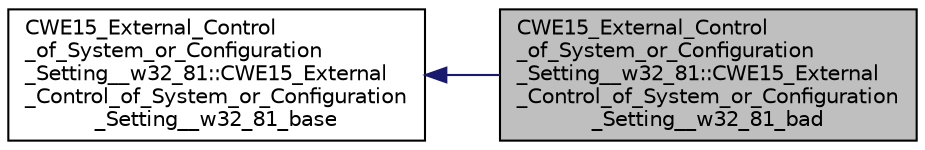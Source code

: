 digraph "CWE15_External_Control_of_System_or_Configuration_Setting__w32_81::CWE15_External_Control_of_System_or_Configuration_Setting__w32_81_bad"
{
  edge [fontname="Helvetica",fontsize="10",labelfontname="Helvetica",labelfontsize="10"];
  node [fontname="Helvetica",fontsize="10",shape=record];
  rankdir="LR";
  Node2 [label="CWE15_External_Control\l_of_System_or_Configuration\l_Setting__w32_81::CWE15_External\l_Control_of_System_or_Configuration\l_Setting__w32_81_bad",height=0.2,width=0.4,color="black", fillcolor="grey75", style="filled", fontcolor="black"];
  Node3 -> Node2 [dir="back",color="midnightblue",fontsize="10",style="solid",fontname="Helvetica"];
  Node3 [label="CWE15_External_Control\l_of_System_or_Configuration\l_Setting__w32_81::CWE15_External\l_Control_of_System_or_Configuration\l_Setting__w32_81_base",height=0.2,width=0.4,color="black", fillcolor="white", style="filled",URL="$classCWE15__External__Control__of__System__or__Configuration__Setting____w32__81_1_1CWE15__Exter7fe5e6015530f319276922823bbcf6c4.html"];
}
